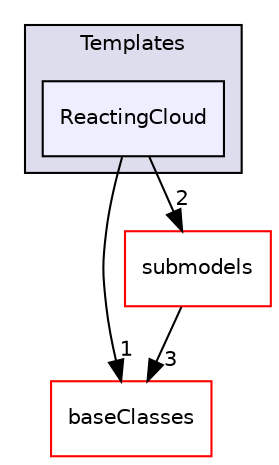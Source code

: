 digraph "src/lagrangian/intermediate/clouds/Templates/ReactingCloud" {
  bgcolor=transparent;
  compound=true
  node [ fontsize="10", fontname="Helvetica"];
  edge [ labelfontsize="10", labelfontname="Helvetica"];
  subgraph clusterdir_f332ac72f0d3698ba18c2dc3cab43221 {
    graph [ bgcolor="#ddddee", pencolor="black", label="Templates" fontname="Helvetica", fontsize="10", URL="dir_f332ac72f0d3698ba18c2dc3cab43221.html"]
  dir_10fbde5bdcb05daa6c7e2d43c04b094a [shape=box, label="ReactingCloud", style="filled", fillcolor="#eeeeff", pencolor="black", URL="dir_10fbde5bdcb05daa6c7e2d43c04b094a.html"];
  }
  dir_8406eabe9caa8508b9c075038a008bd7 [shape=box label="baseClasses" color="red" URL="dir_8406eabe9caa8508b9c075038a008bd7.html"];
  dir_825de5f87f0ef3ae7d76ccd6a5458244 [shape=box label="submodels" color="red" URL="dir_825de5f87f0ef3ae7d76ccd6a5458244.html"];
  dir_10fbde5bdcb05daa6c7e2d43c04b094a->dir_8406eabe9caa8508b9c075038a008bd7 [headlabel="1", labeldistance=1.5 headhref="dir_001444_001427.html"];
  dir_10fbde5bdcb05daa6c7e2d43c04b094a->dir_825de5f87f0ef3ae7d76ccd6a5458244 [headlabel="2", labeldistance=1.5 headhref="dir_001444_001385.html"];
  dir_825de5f87f0ef3ae7d76ccd6a5458244->dir_8406eabe9caa8508b9c075038a008bd7 [headlabel="3", labeldistance=1.5 headhref="dir_001385_001427.html"];
}
